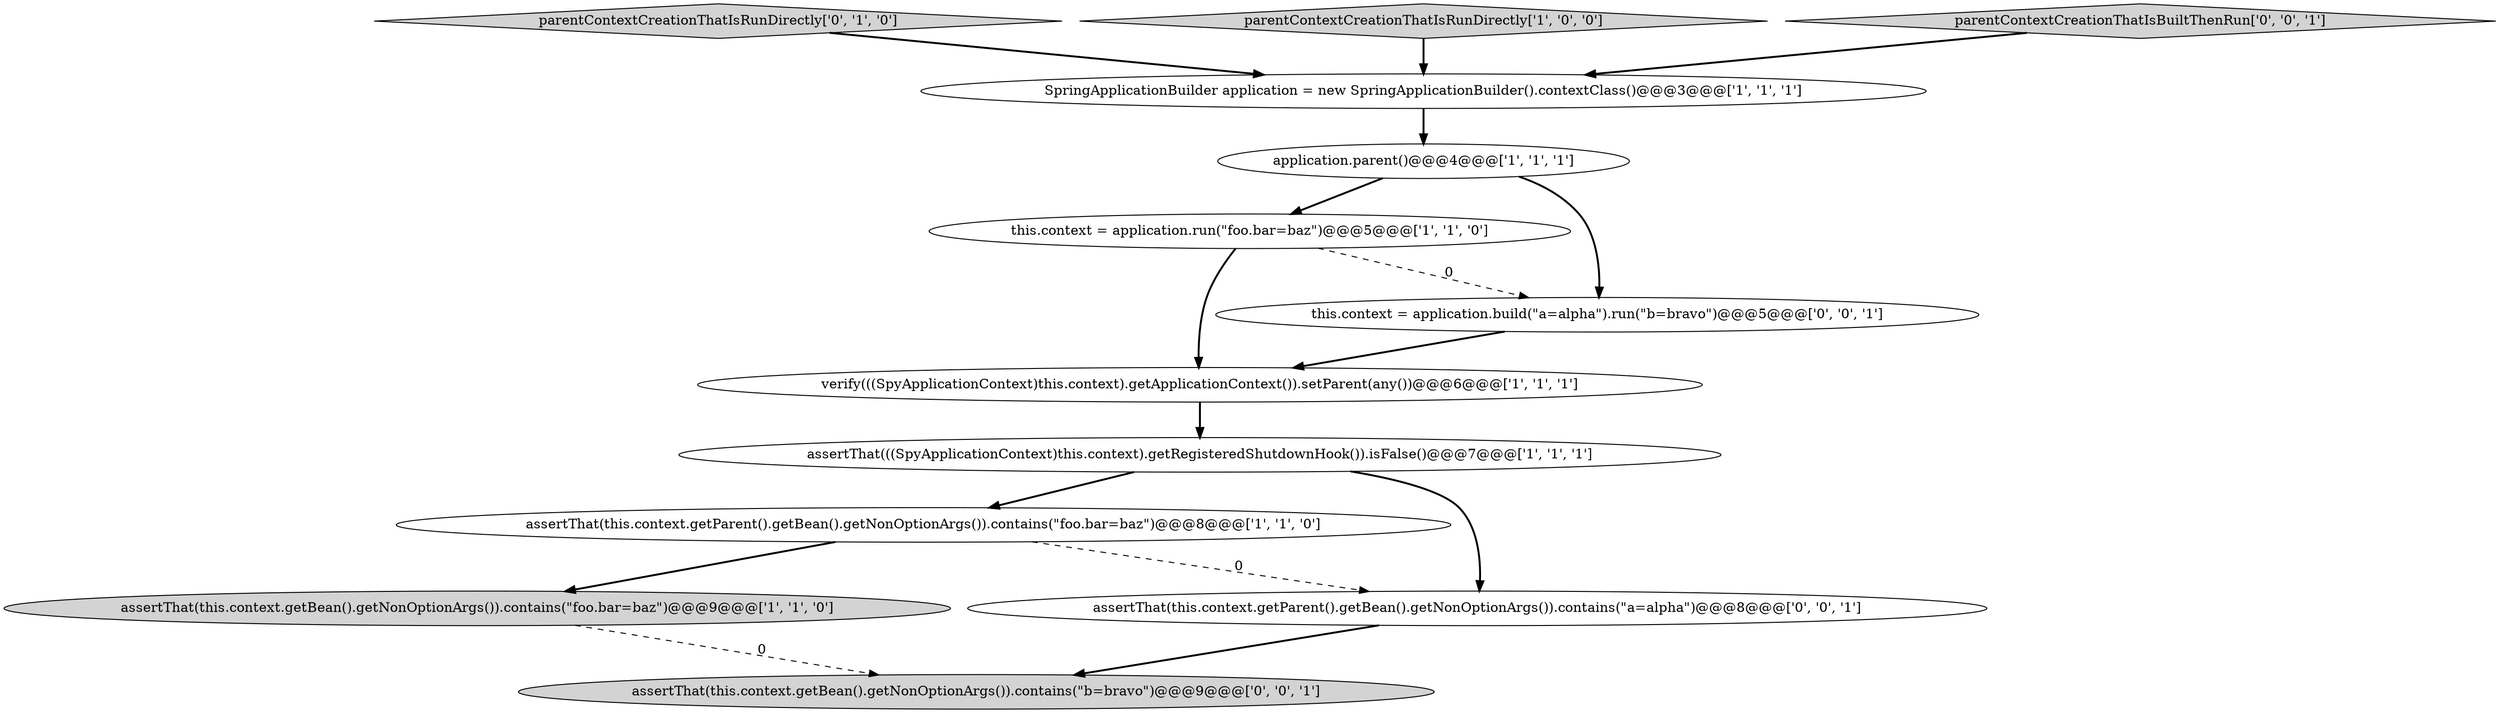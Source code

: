 digraph {
8 [style = filled, label = "parentContextCreationThatIsRunDirectly['0', '1', '0']", fillcolor = lightgray, shape = diamond image = "AAA0AAABBB2BBB"];
4 [style = filled, label = "application.parent()@@@4@@@['1', '1', '1']", fillcolor = white, shape = ellipse image = "AAA0AAABBB1BBB"];
5 [style = filled, label = "assertThat(this.context.getBean().getNonOptionArgs()).contains(\"foo.bar=baz\")@@@9@@@['1', '1', '0']", fillcolor = lightgray, shape = ellipse image = "AAA0AAABBB1BBB"];
2 [style = filled, label = "verify(((SpyApplicationContext)this.context).getApplicationContext()).setParent(any())@@@6@@@['1', '1', '1']", fillcolor = white, shape = ellipse image = "AAA0AAABBB1BBB"];
3 [style = filled, label = "assertThat(this.context.getParent().getBean().getNonOptionArgs()).contains(\"foo.bar=baz\")@@@8@@@['1', '1', '0']", fillcolor = white, shape = ellipse image = "AAA0AAABBB1BBB"];
10 [style = filled, label = "assertThat(this.context.getBean().getNonOptionArgs()).contains(\"b=bravo\")@@@9@@@['0', '0', '1']", fillcolor = lightgray, shape = ellipse image = "AAA0AAABBB3BBB"];
11 [style = filled, label = "assertThat(this.context.getParent().getBean().getNonOptionArgs()).contains(\"a=alpha\")@@@8@@@['0', '0', '1']", fillcolor = white, shape = ellipse image = "AAA0AAABBB3BBB"];
0 [style = filled, label = "parentContextCreationThatIsRunDirectly['1', '0', '0']", fillcolor = lightgray, shape = diamond image = "AAA0AAABBB1BBB"];
1 [style = filled, label = "this.context = application.run(\"foo.bar=baz\")@@@5@@@['1', '1', '0']", fillcolor = white, shape = ellipse image = "AAA0AAABBB1BBB"];
6 [style = filled, label = "SpringApplicationBuilder application = new SpringApplicationBuilder().contextClass()@@@3@@@['1', '1', '1']", fillcolor = white, shape = ellipse image = "AAA0AAABBB1BBB"];
9 [style = filled, label = "this.context = application.build(\"a=alpha\").run(\"b=bravo\")@@@5@@@['0', '0', '1']", fillcolor = white, shape = ellipse image = "AAA0AAABBB3BBB"];
7 [style = filled, label = "assertThat(((SpyApplicationContext)this.context).getRegisteredShutdownHook()).isFalse()@@@7@@@['1', '1', '1']", fillcolor = white, shape = ellipse image = "AAA0AAABBB1BBB"];
12 [style = filled, label = "parentContextCreationThatIsBuiltThenRun['0', '0', '1']", fillcolor = lightgray, shape = diamond image = "AAA0AAABBB3BBB"];
4->9 [style = bold, label=""];
6->4 [style = bold, label=""];
1->9 [style = dashed, label="0"];
1->2 [style = bold, label=""];
4->1 [style = bold, label=""];
3->5 [style = bold, label=""];
8->6 [style = bold, label=""];
2->7 [style = bold, label=""];
7->11 [style = bold, label=""];
5->10 [style = dashed, label="0"];
12->6 [style = bold, label=""];
0->6 [style = bold, label=""];
9->2 [style = bold, label=""];
11->10 [style = bold, label=""];
7->3 [style = bold, label=""];
3->11 [style = dashed, label="0"];
}
